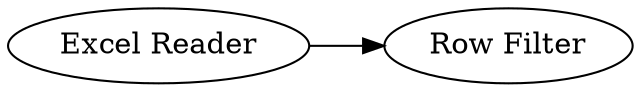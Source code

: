 digraph {
	"-3959734884207251232_1" [label="Excel Reader"]
	"-3959734884207251232_2" [label="Row Filter"]
	"-3959734884207251232_1" -> "-3959734884207251232_2"
	rankdir=LR
}
